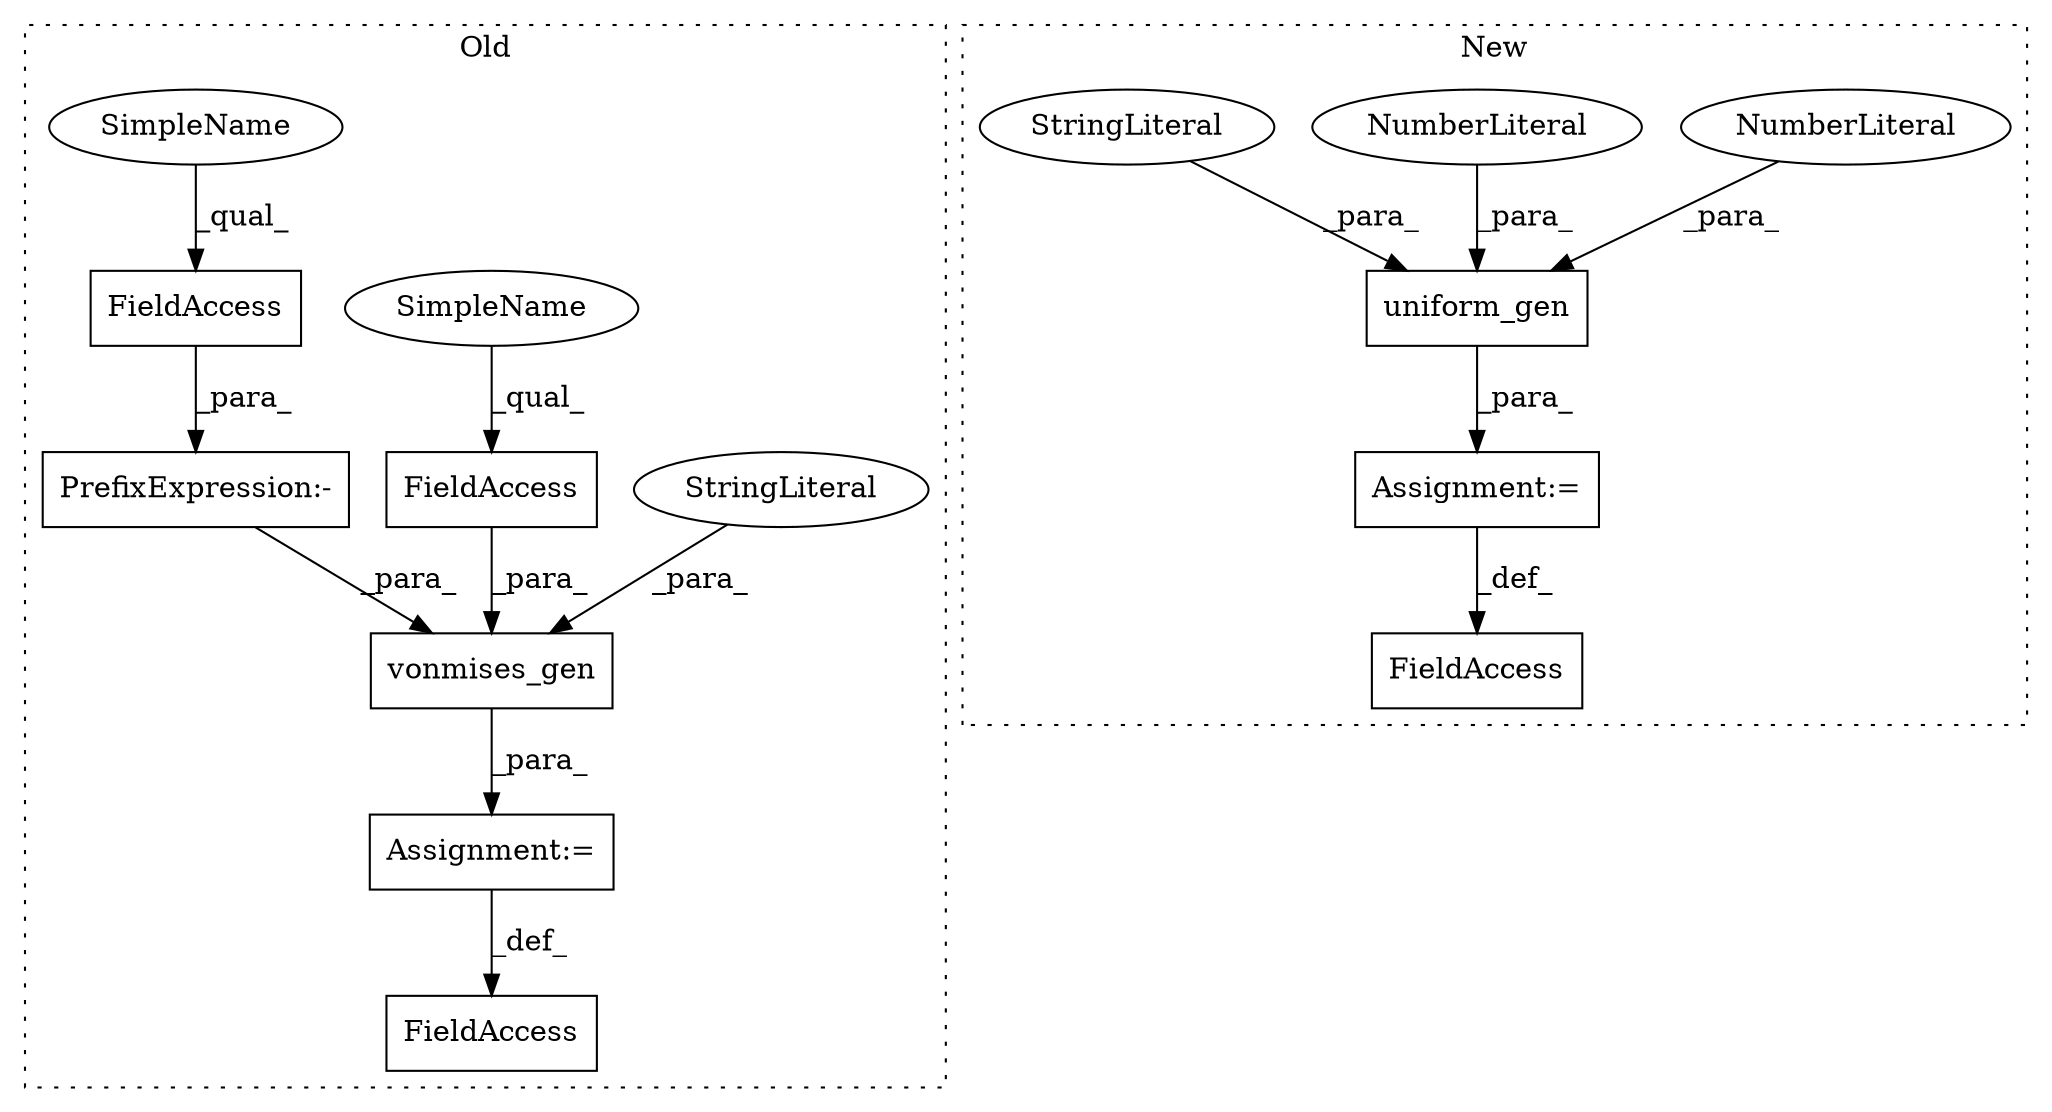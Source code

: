 digraph G {
subgraph cluster0 {
1 [label="vonmises_gen" a="32" s="101904,101951" l="13,1" shape="box"];
5 [label="FieldAccess" a="22" s="101890" l="13" shape="box"];
7 [label="FieldAccess" a="22" s="101927" l="8" shape="box"];
8 [label="FieldAccess" a="22" s="101918" l="8" shape="box"];
9 [label="PrefixExpression:-" a="38" s="101917" l="1" shape="box"];
10 [label="Assignment:=" a="7" s="101903" l="1" shape="box"];
13 [label="StringLiteral" a="45" s="101936" l="15" shape="ellipse"];
14 [label="SimpleName" a="42" s="101927" l="5" shape="ellipse"];
15 [label="SimpleName" a="42" s="101918" l="5" shape="ellipse"];
label = "Old";
style="dotted";
}
subgraph cluster1 {
2 [label="uniform_gen" a="32" s="102312,102341" l="12,1" shape="box"];
3 [label="NumberLiteral" a="34" s="102324" l="3" shape="ellipse"];
4 [label="NumberLiteral" a="34" s="102328" l="3" shape="ellipse"];
6 [label="FieldAccess" a="22" s="102304" l="7" shape="box"];
11 [label="StringLiteral" a="45" s="102332" l="9" shape="ellipse"];
12 [label="Assignment:=" a="7" s="102311" l="1" shape="box"];
label = "New";
style="dotted";
}
1 -> 10 [label="_para_"];
2 -> 12 [label="_para_"];
3 -> 2 [label="_para_"];
4 -> 2 [label="_para_"];
7 -> 1 [label="_para_"];
8 -> 9 [label="_para_"];
9 -> 1 [label="_para_"];
10 -> 5 [label="_def_"];
11 -> 2 [label="_para_"];
12 -> 6 [label="_def_"];
13 -> 1 [label="_para_"];
14 -> 7 [label="_qual_"];
15 -> 8 [label="_qual_"];
}